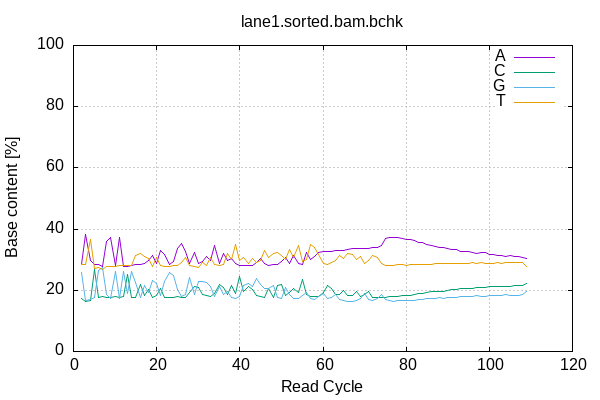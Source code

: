
            set terminal png size 600,400 truecolor
            set output "data/lane1-plots/acgt-cycles.png"
            set grid xtics ytics y2tics back lc rgb "#cccccc"
            set style line 1 linecolor rgb "green"
            set style line 2 linecolor rgb "red"
            set style line 3 linecolor rgb "black"
            set style line 4 linecolor rgb "blue"
            set style increment user
            set ylabel "Base content [%]"
            set xlabel "Read Cycle"
            set yrange [0:100]
            set title "lane1.sorted.bam.bchk" noenhanced
            plot '-' w l ti 'A', '-' w l ti 'C', '-' w l ti 'G', '-' w l ti 'T'
        2	28.38
3	38.21
4	29.79
5	28.33
6	28.43
7	27.67
8	36.05
9	37.38
10	28.13
11	37.13
12	27.92
13	27.93
14	27.98
15	28.44
16	28.54
17	28.81
18	29.79
19	31.32
20	28.81
21	33.16
22	31.59
23	28.58
24	29.48
25	33.80
26	35.34
27	32.82
28	28.66
29	32.33
30	28.71
31	29.36
32	30.99
33	29.74
34	34.73
35	28.85
36	32.10
37	29.88
38	30.39
39	28.80
40	28.08
41	28.17
42	27.96
43	28.19
44	29.17
45	30.32
46	28.71
47	28.17
48	28.38
49	28.45
50	29.36
51	30.61
52	28.73
53	31.45
54	28.68
55	28.37
56	32.37
57	29.93
58	31.19
59	32.45
60	32.66
61	32.77
62	32.84
63	32.94
64	33.04
65	33.13
66	33.43
67	33.69
68	33.70
69	33.81
70	33.78
71	33.76
72	33.98
73	34.05
74	34.78
75	37.04
76	37.41
77	37.35
78	37.18
79	36.80
80	36.74
81	36.57
82	36.32
83	35.72
84	35.49
85	34.94
86	34.75
87	34.43
88	34.09
89	33.90
90	33.51
91	33.31
92	33.30
93	32.82
94	32.75
95	32.64
96	32.36
97	32.17
98	32.21
99	32.25
100	31.68
101	31.64
102	31.43
103	31.52
104	31.17
105	31.38
106	31.10
107	31.14
108	30.87
109	30.24
end
2	17.37
3	16.39
4	16.82
5	26.92
6	17.68
7	18.09
8	17.68
9	17.49
10	17.90
11	17.52
12	18.00
13	25.25
14	17.67
15	17.56
16	21.87
17	18.31
18	20.36
19	17.65
20	18.24
21	20.45
22	17.72
23	17.54
24	17.67
25	18.05
26	17.72
27	17.79
28	19.20
29	21.18
30	20.92
31	18.50
32	18.20
33	18.13
34	19.04
35	21.85
36	20.93
37	18.55
38	21.68
39	19.07
40	24.40
41	19.65
42	21.20
43	20.21
44	18.14
45	17.85
46	17.60
47	20.58
48	17.80
49	21.41
50	22.01
51	18.38
52	19.14
53	20.46
54	19.32
55	23.68
56	18.51
57	17.97
58	17.82
59	17.94
60	19.34
61	21.42
62	20.53
63	18.59
64	18.78
65	19.93
66	18.14
67	18.38
68	19.55
69	17.87
70	18.52
71	19.77
72	17.80
73	17.66
74	17.76
75	17.77
76	17.91
77	17.90
78	17.94
79	18.22
80	18.33
81	18.19
82	18.56
83	19.01
84	19.07
85	19.31
86	19.45
87	19.63
88	19.73
89	19.77
90	20.09
91	20.24
92	20.28
93	20.47
94	20.45
95	20.63
96	20.69
97	20.86
98	20.85
99	20.83
100	21.22
101	21.23
102	21.28
103	21.26
104	21.32
105	21.36
106	21.49
107	21.53
108	21.72
109	22.38
end
2	25.92
3	16.83
4	16.84
5	17.66
6	26.44
7	27.48
8	18.48
9	17.21
10	26.20
11	17.39
12	26.01
13	18.87
14	26.16
15	22.65
16	17.69
17	21.68
18	19.30
19	23.11
20	22.28
21	18.38
22	23.02
23	25.98
24	24.89
25	20.11
26	17.87
27	18.72
28	24.10
29	18.56
30	22.82
31	22.95
32	22.57
33	21.25
34	17.84
35	21.26
36	18.57
37	19.70
38	17.81
39	17.31
40	17.90
41	21.51
42	22.14
43	21.31
44	23.71
45	22.02
46	20.58
47	20.68
48	21.68
49	17.71
50	17.18
51	20.85
52	18.77
53	17.42
54	17.30
55	18.38
56	19.20
57	17.17
58	17.04
59	17.93
60	19.09
61	17.48
62	17.66
63	18.75
64	16.89
65	16.57
66	16.48
67	16.27
68	16.64
69	17.34
70	18.81
71	16.84
72	16.82
73	17.40
74	18.78
75	17.02
76	16.51
77	16.48
78	16.59
79	16.70
80	16.69
81	16.78
82	16.82
83	16.89
84	17.06
85	17.24
86	17.22
87	17.26
88	17.52
89	17.48
90	17.67
91	17.70
92	17.68
93	17.93
94	17.93
95	17.85
96	17.94
97	18.14
98	17.99
99	18.03
100	18.28
101	18.21
102	18.33
103	18.30
104	18.56
105	18.31
106	18.46
107	18.33
108	18.48
109	19.58
end
2	28.33
3	28.57
4	36.55
5	27.08
6	27.45
7	26.77
8	27.79
9	27.92
10	27.76
11	27.95
12	28.07
13	27.95
14	28.19
15	31.35
16	31.90
17	31.20
18	30.55
19	27.92
20	30.67
21	28.01
22	27.68
23	27.89
24	27.97
25	28.04
26	29.07
27	30.66
28	28.04
29	27.93
30	27.55
31	29.19
32	28.24
33	30.88
34	28.39
35	28.04
36	28.40
37	31.87
38	30.12
39	34.81
40	29.62
41	30.67
42	28.71
43	30.30
44	28.98
45	29.81
46	33.11
47	30.57
48	32.14
49	32.43
50	31.46
51	30.16
52	33.36
53	30.67
54	34.70
55	29.56
56	29.92
57	34.94
58	33.94
59	31.68
60	28.91
61	28.33
62	28.98
63	29.71
64	31.29
65	30.37
66	31.94
67	31.67
68	30.10
69	30.98
70	28.89
71	29.63
72	31.39
73	30.88
74	28.68
75	28.16
76	28.17
77	28.26
78	28.29
79	28.28
80	28.23
81	28.47
82	28.30
83	28.38
84	28.39
85	28.50
86	28.58
87	28.68
88	28.66
89	28.85
90	28.73
91	28.74
92	28.74
93	28.78
94	28.88
95	28.88
96	29.01
97	28.82
98	28.95
99	28.89
100	28.83
101	28.92
102	28.96
103	28.92
104	28.95
105	28.94
106	28.95
107	29.00
108	28.93
109	27.80
end
